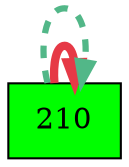 digraph G{
rankdir=LR;
210 [style=filled, shape=box, fillcolor="#00fe00", label="210"];
210 -> 210 [color="#e63946",penwidth=4.00];
210 -> 210 [color="#52b788",style=dashed,penwidth=3.00];
}